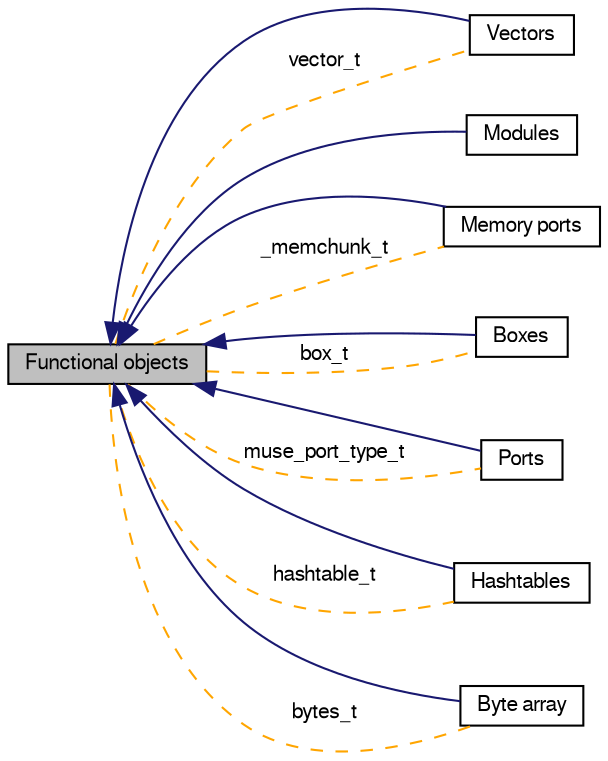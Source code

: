 digraph "Functional objects"
{
  edge [fontname="FreeSans",fontsize="10",labelfontname="FreeSans",labelfontsize="10"];
  node [fontname="FreeSans",fontsize="10",shape=record];
  rankdir=LR;
  Node6 [label="Vectors",height=0.2,width=0.4,color="black", fillcolor="white", style="filled",URL="$group__Vectors.html",tooltip="A functional vector is a fixed size array of cells."];
  Node5 [label="Modules",height=0.2,width=0.4,color="black", fillcolor="white", style="filled",URL="$group__Modules.html",tooltip="A module is a value that contains a set of variable bindings you can refer to."];
  Node4 [label="Memory ports",height=0.2,width=0.4,color="black", fillcolor="white", style="filled",URL="$group__MemPorts.html",tooltip="Memory ports, or &quot;memports&quot; for short, provide a way to use the muSE parser and writer on data receiv..."];
  Node1 [label="Boxes",height=0.2,width=0.4,color="black", fillcolor="white", style="filled",URL="$group__Boxes.html",tooltip="A box is a container for one object."];
  Node7 [label="Ports",height=0.2,width=0.4,color="black", fillcolor="white", style="filled",URL="$group__Ports.html"];
  Node3 [label="Hashtables",height=0.2,width=0.4,color="black", fillcolor="white", style="filled",URL="$group__Hashtables.html",tooltip="A functional hash table is a function from symbols or integers to arbitrary values."];
  Node2 [label="Byte array",height=0.2,width=0.4,color="black", fillcolor="white", style="filled",URL="$group__ByteArray.html",tooltip="A byte array is finite sized sequence of raw byte data."];
  Node0 [label="Functional objects",height=0.2,width=0.4,color="black", fillcolor="grey75", style="filled" fontcolor="black"];
  Node0->Node1 [shape=plaintext, color="midnightblue", dir="back", style="solid"];
  Node0->Node2 [shape=plaintext, color="midnightblue", dir="back", style="solid"];
  Node0->Node3 [shape=plaintext, color="midnightblue", dir="back", style="solid"];
  Node0->Node4 [shape=plaintext, color="midnightblue", dir="back", style="solid"];
  Node0->Node5 [shape=plaintext, color="midnightblue", dir="back", style="solid"];
  Node0->Node6 [shape=plaintext, color="midnightblue", dir="back", style="solid"];
  Node0->Node7 [shape=plaintext, color="midnightblue", dir="back", style="solid"];
  Node0->Node1 [shape=plaintext, label="box_t", color="orange", dir="none", style="dashed"];
  Node0->Node2 [shape=plaintext, label="bytes_t", color="orange", dir="none", style="dashed"];
  Node0->Node3 [shape=plaintext, label="hashtable_t", color="orange", dir="none", style="dashed"];
  Node0->Node4 [shape=plaintext, label="_memchunk_t", color="orange", dir="none", style="dashed"];
  Node0->Node6 [shape=plaintext, label="vector_t", color="orange", dir="none", style="dashed"];
  Node0->Node7 [shape=plaintext, label="muse_port_type_t", color="orange", dir="none", style="dashed"];
}

